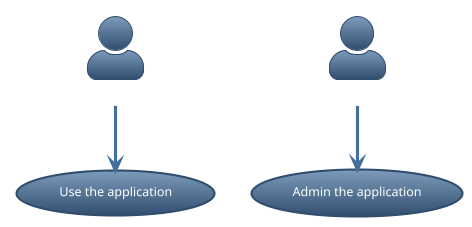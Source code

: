 ' Do not edit
' Theme Gallery
' autogenerated by script
'
@startuml
!theme spacelab-white
skinparam actorStyle awesome
:User: --> (Use)
"Main Admin" as Admin
"Use the application" as (Use)
Admin --> (Admin the application)
@enduml
